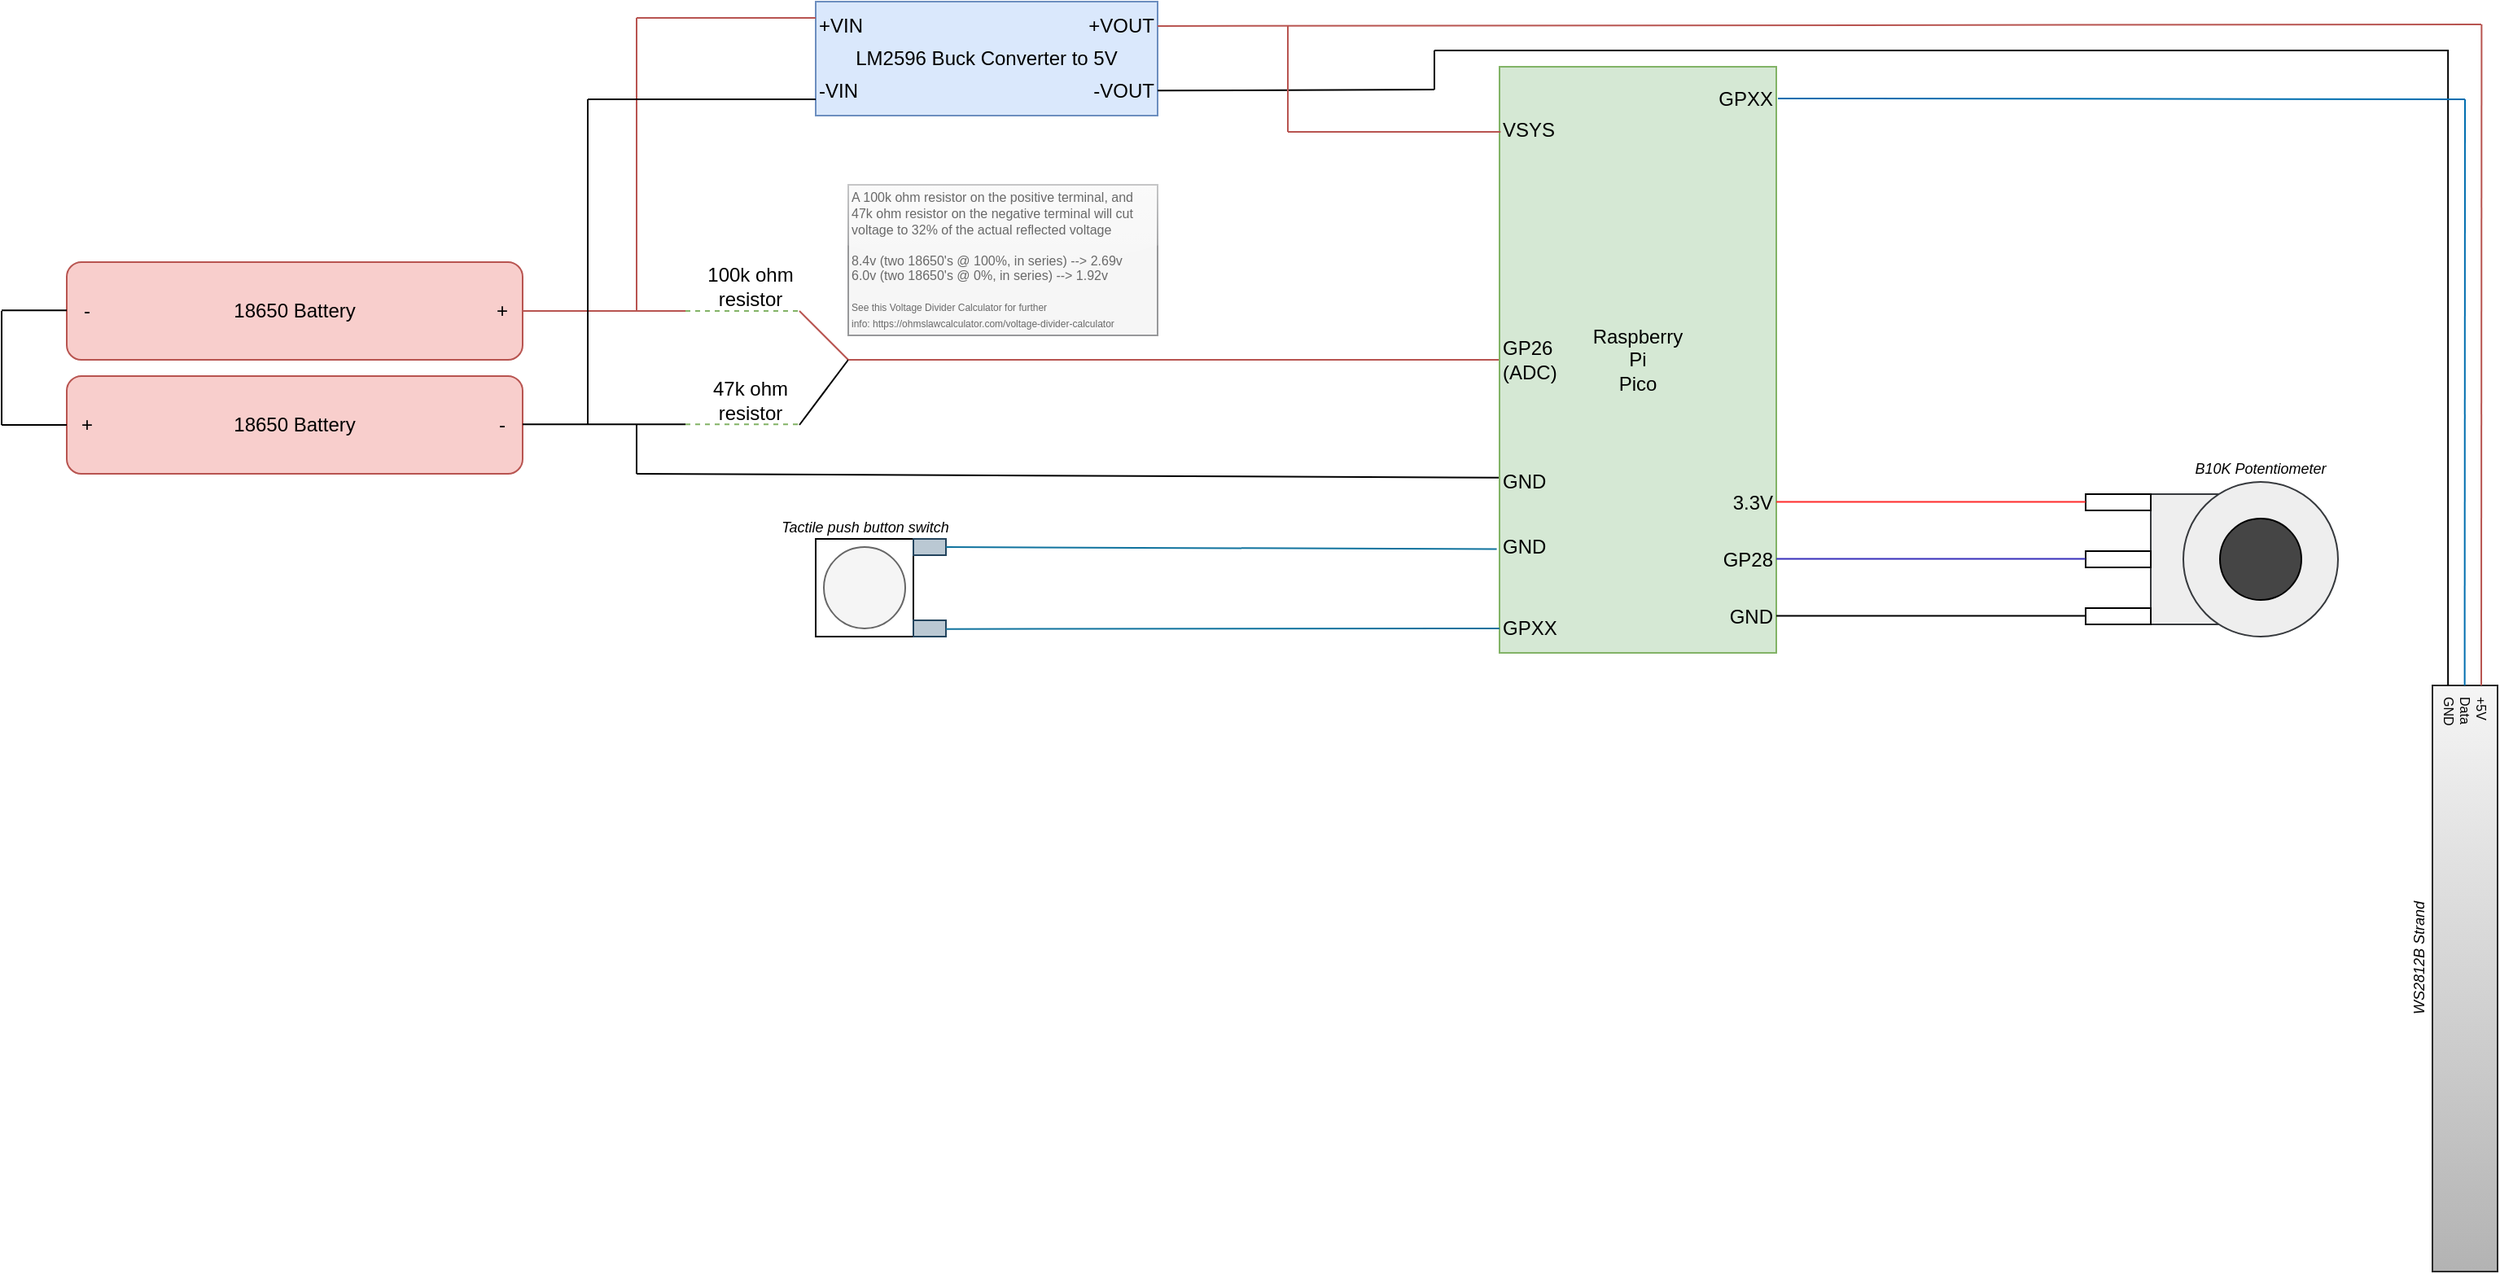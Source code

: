 <mxfile version="24.6.4" type="device">
  <diagram name="Page-1" id="AIk0Q2GmdtSzgIbApq3y">
    <mxGraphModel dx="927" dy="517" grid="1" gridSize="10" guides="1" tooltips="1" connect="1" arrows="1" fold="1" page="1" pageScale="1" pageWidth="850" pageHeight="1100" math="0" shadow="0">
      <root>
        <mxCell id="0" />
        <mxCell id="1" parent="0" />
        <mxCell id="WOSnY5D1xwaBjITCGNbo-13" value="" style="rounded=0;whiteSpace=wrap;html=1;fillColor=#eeeeee;strokeColor=#36393d;" vertex="1" parent="1">
          <mxGeometry x="1470" y="342.5" width="60" height="80" as="geometry" />
        </mxCell>
        <mxCell id="5yJc1-C0Uq-N8i1GRbMO-1" value="18650 Battery" style="rounded=1;whiteSpace=wrap;html=1;fillColor=#f8cecc;strokeColor=#b85450;" parent="1" vertex="1">
          <mxGeometry x="190" y="200" width="280" height="60" as="geometry" />
        </mxCell>
        <mxCell id="5yJc1-C0Uq-N8i1GRbMO-2" value="+" style="text;html=1;align=center;verticalAlign=middle;whiteSpace=wrap;rounded=0;" parent="1" vertex="1">
          <mxGeometry x="445" y="215" width="25" height="30" as="geometry" />
        </mxCell>
        <mxCell id="5yJc1-C0Uq-N8i1GRbMO-3" value="-" style="text;html=1;align=center;verticalAlign=middle;whiteSpace=wrap;rounded=0;" parent="1" vertex="1">
          <mxGeometry x="190" y="215" width="25" height="30" as="geometry" />
        </mxCell>
        <mxCell id="5yJc1-C0Uq-N8i1GRbMO-5" value="18650 Battery" style="rounded=1;whiteSpace=wrap;html=1;fillColor=#f8cecc;strokeColor=#b85450;" parent="1" vertex="1">
          <mxGeometry x="190" y="270" width="280" height="60" as="geometry" />
        </mxCell>
        <mxCell id="5yJc1-C0Uq-N8i1GRbMO-6" value="-" style="text;html=1;align=center;verticalAlign=middle;whiteSpace=wrap;rounded=0;" parent="1" vertex="1">
          <mxGeometry x="445" y="285" width="25" height="30" as="geometry" />
        </mxCell>
        <mxCell id="5yJc1-C0Uq-N8i1GRbMO-7" value="+" style="text;html=1;align=center;verticalAlign=middle;whiteSpace=wrap;rounded=0;" parent="1" vertex="1">
          <mxGeometry x="190" y="285" width="25" height="30" as="geometry" />
        </mxCell>
        <mxCell id="5yJc1-C0Uq-N8i1GRbMO-8" value="" style="endArrow=none;html=1;rounded=0;" parent="1" edge="1">
          <mxGeometry width="50" height="50" relative="1" as="geometry">
            <mxPoint x="190" y="300" as="sourcePoint" />
            <mxPoint x="150" y="300" as="targetPoint" />
          </mxGeometry>
        </mxCell>
        <mxCell id="5yJc1-C0Uq-N8i1GRbMO-9" value="" style="endArrow=none;html=1;rounded=0;" parent="1" edge="1">
          <mxGeometry width="50" height="50" relative="1" as="geometry">
            <mxPoint x="150" y="230" as="sourcePoint" />
            <mxPoint x="150" y="300" as="targetPoint" />
          </mxGeometry>
        </mxCell>
        <mxCell id="5yJc1-C0Uq-N8i1GRbMO-10" value="" style="endArrow=none;html=1;rounded=0;" parent="1" edge="1">
          <mxGeometry width="50" height="50" relative="1" as="geometry">
            <mxPoint x="190" y="229.66" as="sourcePoint" />
            <mxPoint x="150" y="229.66" as="targetPoint" />
          </mxGeometry>
        </mxCell>
        <mxCell id="5yJc1-C0Uq-N8i1GRbMO-11" value="" style="endArrow=none;html=1;rounded=0;exitX=1;exitY=0.5;exitDx=0;exitDy=0;fillColor=#f8cecc;strokeColor=#b85450;" parent="1" source="5yJc1-C0Uq-N8i1GRbMO-1" edge="1">
          <mxGeometry width="50" height="50" relative="1" as="geometry">
            <mxPoint x="560" y="360" as="sourcePoint" />
            <mxPoint x="570" y="230" as="targetPoint" />
          </mxGeometry>
        </mxCell>
        <mxCell id="5yJc1-C0Uq-N8i1GRbMO-12" value="" style="endArrow=none;html=1;rounded=0;exitX=1;exitY=0.5;exitDx=0;exitDy=0;" parent="1" edge="1">
          <mxGeometry width="50" height="50" relative="1" as="geometry">
            <mxPoint x="470" y="299.66" as="sourcePoint" />
            <mxPoint x="570" y="299.66" as="targetPoint" />
          </mxGeometry>
        </mxCell>
        <mxCell id="5yJc1-C0Uq-N8i1GRbMO-13" value="" style="endArrow=none;dashed=1;html=1;rounded=0;fillColor=#d5e8d4;strokeColor=#82b366;" parent="1" edge="1">
          <mxGeometry width="50" height="50" relative="1" as="geometry">
            <mxPoint x="570" y="230" as="sourcePoint" />
            <mxPoint x="640" y="230" as="targetPoint" />
          </mxGeometry>
        </mxCell>
        <mxCell id="5yJc1-C0Uq-N8i1GRbMO-14" value="" style="endArrow=none;dashed=1;html=1;rounded=0;fillColor=#d5e8d4;strokeColor=#82b366;" parent="1" edge="1">
          <mxGeometry width="50" height="50" relative="1" as="geometry">
            <mxPoint x="570" y="299.66" as="sourcePoint" />
            <mxPoint x="640" y="299.66" as="targetPoint" />
          </mxGeometry>
        </mxCell>
        <mxCell id="5yJc1-C0Uq-N8i1GRbMO-15" value="100k ohm resistor" style="text;html=1;align=center;verticalAlign=middle;whiteSpace=wrap;rounded=0;" parent="1" vertex="1">
          <mxGeometry x="580" y="200" width="60" height="30" as="geometry" />
        </mxCell>
        <mxCell id="5yJc1-C0Uq-N8i1GRbMO-16" value="47k ohm resistor" style="text;html=1;align=center;verticalAlign=middle;whiteSpace=wrap;rounded=0;" parent="1" vertex="1">
          <mxGeometry x="580" y="270" width="60" height="30" as="geometry" />
        </mxCell>
        <mxCell id="5yJc1-C0Uq-N8i1GRbMO-17" value="" style="endArrow=none;html=1;rounded=0;" parent="1" edge="1">
          <mxGeometry width="50" height="50" relative="1" as="geometry">
            <mxPoint x="540" y="330" as="sourcePoint" />
            <mxPoint x="540" y="300" as="targetPoint" />
          </mxGeometry>
        </mxCell>
        <mxCell id="5yJc1-C0Uq-N8i1GRbMO-18" value="" style="endArrow=none;html=1;rounded=0;entryX=1;entryY=1;entryDx=0;entryDy=0;fillColor=#f8cecc;strokeColor=#b85450;" parent="1" target="5yJc1-C0Uq-N8i1GRbMO-15" edge="1">
          <mxGeometry width="50" height="50" relative="1" as="geometry">
            <mxPoint x="670" y="260" as="sourcePoint" />
            <mxPoint x="610" y="310" as="targetPoint" />
          </mxGeometry>
        </mxCell>
        <mxCell id="5yJc1-C0Uq-N8i1GRbMO-19" value="" style="endArrow=none;html=1;rounded=0;exitX=1;exitY=0.5;exitDx=0;exitDy=0;" parent="1" edge="1">
          <mxGeometry width="50" height="50" relative="1" as="geometry">
            <mxPoint x="640" y="300.0" as="sourcePoint" />
            <mxPoint x="670" y="260" as="targetPoint" />
          </mxGeometry>
        </mxCell>
        <mxCell id="5yJc1-C0Uq-N8i1GRbMO-20" value="" style="endArrow=none;html=1;rounded=0;fillColor=#f8cecc;strokeColor=#b85450;entryX=0;entryY=0.5;entryDx=0;entryDy=0;" parent="1" target="5yJc1-C0Uq-N8i1GRbMO-24" edge="1">
          <mxGeometry width="50" height="50" relative="1" as="geometry">
            <mxPoint x="670" y="260" as="sourcePoint" />
            <mxPoint x="750" y="260" as="targetPoint" />
          </mxGeometry>
        </mxCell>
        <mxCell id="5yJc1-C0Uq-N8i1GRbMO-21" value="" style="endArrow=none;html=1;rounded=0;exitX=0.001;exitY=0.84;exitDx=0;exitDy=0;exitPerimeter=0;" parent="1" edge="1">
          <mxGeometry width="50" height="50" relative="1" as="geometry">
            <mxPoint x="1070.17" y="332.4" as="sourcePoint" />
            <mxPoint x="540" y="330" as="targetPoint" />
          </mxGeometry>
        </mxCell>
        <mxCell id="5yJc1-C0Uq-N8i1GRbMO-24" value="Raspberry&lt;div&gt;Pi&lt;/div&gt;&lt;div&gt;Pico&lt;/div&gt;" style="rounded=0;whiteSpace=wrap;html=1;fillColor=#d5e8d4;strokeColor=#82b366;" parent="1" vertex="1">
          <mxGeometry x="1070" y="80" width="170" height="360" as="geometry" />
        </mxCell>
        <mxCell id="5yJc1-C0Uq-N8i1GRbMO-25" value="GND" style="text;html=1;align=left;verticalAlign=middle;whiteSpace=wrap;rounded=0;" parent="1" vertex="1">
          <mxGeometry x="1070" y="320" width="60" height="30" as="geometry" />
        </mxCell>
        <mxCell id="5yJc1-C0Uq-N8i1GRbMO-26" value="GP26 (ADC)" style="text;html=1;align=left;verticalAlign=middle;whiteSpace=wrap;rounded=0;" parent="1" vertex="1">
          <mxGeometry x="1070" y="245" width="60" height="30" as="geometry" />
        </mxCell>
        <mxCell id="5yJc1-C0Uq-N8i1GRbMO-27" value="" style="endArrow=none;html=1;rounded=0;" parent="1" edge="1">
          <mxGeometry width="50" height="50" relative="1" as="geometry">
            <mxPoint x="510" y="300" as="sourcePoint" />
            <mxPoint x="510" y="100" as="targetPoint" />
          </mxGeometry>
        </mxCell>
        <mxCell id="5yJc1-C0Uq-N8i1GRbMO-28" value="" style="endArrow=none;html=1;rounded=0;exitX=1;exitY=0.5;exitDx=0;exitDy=0;fillColor=#f8cecc;strokeColor=#b85450;" parent="1" edge="1">
          <mxGeometry width="50" height="50" relative="1" as="geometry">
            <mxPoint x="540" y="230" as="sourcePoint" />
            <mxPoint x="540" y="50" as="targetPoint" />
          </mxGeometry>
        </mxCell>
        <mxCell id="5yJc1-C0Uq-N8i1GRbMO-29" value="LM2596 Buck Converter to 5V" style="rounded=0;whiteSpace=wrap;html=1;fillColor=#dae8fc;strokeColor=#6c8ebf;" parent="1" vertex="1">
          <mxGeometry x="650" y="40" width="210" height="70" as="geometry" />
        </mxCell>
        <mxCell id="5yJc1-C0Uq-N8i1GRbMO-30" value="" style="endArrow=none;html=1;rounded=0;" parent="1" edge="1">
          <mxGeometry width="50" height="50" relative="1" as="geometry">
            <mxPoint x="510" y="100" as="sourcePoint" />
            <mxPoint x="650" y="100.0" as="targetPoint" />
          </mxGeometry>
        </mxCell>
        <mxCell id="5yJc1-C0Uq-N8i1GRbMO-31" value="" style="endArrow=none;html=1;rounded=0;fillColor=#f8cecc;strokeColor=#b85450;" parent="1" edge="1">
          <mxGeometry width="50" height="50" relative="1" as="geometry">
            <mxPoint x="540" y="50" as="sourcePoint" />
            <mxPoint x="650" y="50" as="targetPoint" />
          </mxGeometry>
        </mxCell>
        <mxCell id="5yJc1-C0Uq-N8i1GRbMO-32" value="+VIN" style="text;html=1;align=left;verticalAlign=middle;whiteSpace=wrap;rounded=0;" parent="1" vertex="1">
          <mxGeometry x="650" y="40" width="60" height="30" as="geometry" />
        </mxCell>
        <mxCell id="5yJc1-C0Uq-N8i1GRbMO-33" value="-VIN" style="text;html=1;align=left;verticalAlign=middle;whiteSpace=wrap;rounded=0;" parent="1" vertex="1">
          <mxGeometry x="650" y="80" width="60" height="30" as="geometry" />
        </mxCell>
        <mxCell id="5yJc1-C0Uq-N8i1GRbMO-34" value="+VOUT" style="text;html=1;align=right;verticalAlign=middle;whiteSpace=wrap;rounded=0;" parent="1" vertex="1">
          <mxGeometry x="800" y="40" width="60" height="30" as="geometry" />
        </mxCell>
        <mxCell id="5yJc1-C0Uq-N8i1GRbMO-35" value="-VOUT" style="text;html=1;align=right;verticalAlign=middle;whiteSpace=wrap;rounded=0;" parent="1" vertex="1">
          <mxGeometry x="800" y="80" width="60" height="30" as="geometry" />
        </mxCell>
        <mxCell id="5yJc1-C0Uq-N8i1GRbMO-37" value="" style="endArrow=none;html=1;rounded=0;exitX=1;exitY=0.5;exitDx=0;exitDy=0;fillColor=#f8cecc;strokeColor=#B85450;" parent="1" source="5yJc1-C0Uq-N8i1GRbMO-34" edge="1">
          <mxGeometry width="50" height="50" relative="1" as="geometry">
            <mxPoint x="1000" y="40" as="sourcePoint" />
            <mxPoint x="1673" y="54" as="targetPoint" />
          </mxGeometry>
        </mxCell>
        <mxCell id="5yJc1-C0Uq-N8i1GRbMO-38" value="" style="endArrow=none;html=1;rounded=0;exitX=1;exitY=0.5;exitDx=0;exitDy=0;fillColor=#f8cecc;strokeColor=#000000;" parent="1" edge="1">
          <mxGeometry width="50" height="50" relative="1" as="geometry">
            <mxPoint x="860" y="94.66" as="sourcePoint" />
            <mxPoint x="1030" y="94" as="targetPoint" />
          </mxGeometry>
        </mxCell>
        <mxCell id="5yJc1-C0Uq-N8i1GRbMO-39" value="" style="endArrow=none;html=1;rounded=0;exitX=1;exitY=0.5;exitDx=0;exitDy=0;fillColor=#f8cecc;strokeColor=#b85450;" parent="1" edge="1">
          <mxGeometry width="50" height="50" relative="1" as="geometry">
            <mxPoint x="940" y="55" as="sourcePoint" />
            <mxPoint x="940" y="120" as="targetPoint" />
          </mxGeometry>
        </mxCell>
        <mxCell id="5yJc1-C0Uq-N8i1GRbMO-40" value="" style="endArrow=none;html=1;rounded=0;fillColor=#f8cecc;strokeColor=#b85450;entryX=0.004;entryY=0.111;entryDx=0;entryDy=0;entryPerimeter=0;" parent="1" target="5yJc1-C0Uq-N8i1GRbMO-24" edge="1">
          <mxGeometry width="50" height="50" relative="1" as="geometry">
            <mxPoint x="940" y="120" as="sourcePoint" />
            <mxPoint x="990" y="165" as="targetPoint" />
          </mxGeometry>
        </mxCell>
        <mxCell id="5yJc1-C0Uq-N8i1GRbMO-41" value="VSYS" style="text;html=1;align=left;verticalAlign=middle;whiteSpace=wrap;rounded=0;" parent="1" vertex="1">
          <mxGeometry x="1070" y="104" width="60" height="30" as="geometry" />
        </mxCell>
        <mxCell id="5yJc1-C0Uq-N8i1GRbMO-42" value="" style="endArrow=none;html=1;rounded=0;fillColor=#f8cecc;strokeColor=#000000;" parent="1" edge="1">
          <mxGeometry width="50" height="50" relative="1" as="geometry">
            <mxPoint x="1030" y="94" as="sourcePoint" />
            <mxPoint x="1030" y="70" as="targetPoint" />
          </mxGeometry>
        </mxCell>
        <mxCell id="5yJc1-C0Uq-N8i1GRbMO-43" value="" style="endArrow=none;html=1;rounded=0;fillColor=#f8cecc;strokeColor=#000000;" parent="1" edge="1">
          <mxGeometry width="50" height="50" relative="1" as="geometry">
            <mxPoint x="1030" y="70" as="sourcePoint" />
            <mxPoint x="1653" y="70" as="targetPoint" />
          </mxGeometry>
        </mxCell>
        <mxCell id="5yJc1-C0Uq-N8i1GRbMO-44" value="" style="rounded=0;whiteSpace=wrap;html=1;fillColor=#f5f5f5;gradientColor=#b3b3b3;strokeColor=#2B2B2B;" parent="1" vertex="1">
          <mxGeometry x="1643" y="460" width="40" height="360" as="geometry" />
        </mxCell>
        <mxCell id="5yJc1-C0Uq-N8i1GRbMO-47" value="+5V" style="text;html=1;align=left;verticalAlign=middle;whiteSpace=wrap;rounded=0;fontSize=8;rotation=90;" parent="1" vertex="1">
          <mxGeometry x="1643" y="490" width="60" height="10" as="geometry" />
        </mxCell>
        <mxCell id="5yJc1-C0Uq-N8i1GRbMO-48" value="GND" style="text;html=1;align=left;verticalAlign=middle;whiteSpace=wrap;rounded=0;fontSize=8;rotation=90;" parent="1" vertex="1">
          <mxGeometry x="1623" y="490" width="60" height="10" as="geometry" />
        </mxCell>
        <mxCell id="5yJc1-C0Uq-N8i1GRbMO-49" value="Data" style="text;html=1;align=left;verticalAlign=middle;whiteSpace=wrap;rounded=0;fontSize=8;rotation=90;" parent="1" vertex="1">
          <mxGeometry x="1633" y="490" width="60" height="10" as="geometry" />
        </mxCell>
        <mxCell id="5yJc1-C0Uq-N8i1GRbMO-87" value="" style="endArrow=none;html=1;rounded=0;fillColor=#f8cecc;strokeColor=#B85450;" parent="1" edge="1">
          <mxGeometry width="50" height="50" relative="1" as="geometry">
            <mxPoint x="1673.0" y="460" as="sourcePoint" />
            <mxPoint x="1673.2" y="54" as="targetPoint" />
          </mxGeometry>
        </mxCell>
        <mxCell id="5yJc1-C0Uq-N8i1GRbMO-94" value="" style="endArrow=none;html=1;rounded=0;fillColor=#f8cecc;strokeColor=#000000;" parent="1" edge="1">
          <mxGeometry width="50" height="50" relative="1" as="geometry">
            <mxPoint x="1652.58" y="460" as="sourcePoint" />
            <mxPoint x="1652.58" y="70" as="targetPoint" />
          </mxGeometry>
        </mxCell>
        <mxCell id="5yJc1-C0Uq-N8i1GRbMO-96" value="" style="endArrow=none;html=1;rounded=0;fillColor=#1ba1e2;strokeColor=#006EAF;" parent="1" edge="1">
          <mxGeometry width="50" height="50" relative="1" as="geometry">
            <mxPoint x="1662.8" y="460" as="sourcePoint" />
            <mxPoint x="1663" y="100" as="targetPoint" />
          </mxGeometry>
        </mxCell>
        <mxCell id="5yJc1-C0Uq-N8i1GRbMO-97" value="" style="endArrow=none;html=1;rounded=0;fillColor=#1ba1e2;strokeColor=#006EAF;exitX=1.006;exitY=0.054;exitDx=0;exitDy=0;exitPerimeter=0;" parent="1" source="5yJc1-C0Uq-N8i1GRbMO-24" edge="1">
          <mxGeometry width="50" height="50" relative="1" as="geometry">
            <mxPoint x="1310" y="100" as="sourcePoint" />
            <mxPoint x="1663" y="100" as="targetPoint" />
          </mxGeometry>
        </mxCell>
        <mxCell id="5yJc1-C0Uq-N8i1GRbMO-98" value="GPXX" style="text;html=1;align=right;verticalAlign=middle;whiteSpace=wrap;rounded=0;" parent="1" vertex="1">
          <mxGeometry x="1180" y="85" width="60" height="30" as="geometry" />
        </mxCell>
        <mxCell id="5yJc1-C0Uq-N8i1GRbMO-126" value="A 100k ohm resistor on the positive terminal, and 47k ohm resistor on the negative terminal will cut voltage to 32% of the actual reflected voltage&lt;div style=&quot;font-size: 8px;&quot;&gt;&lt;br style=&quot;font-size: 8px;&quot;&gt;&lt;/div&gt;&lt;div style=&quot;font-size: 8px;&quot;&gt;8.4v (two 18650&#39;s @ 100%, in series) --&amp;gt; 2.69v&lt;/div&gt;&lt;div style=&quot;font-size: 8px;&quot;&gt;6.0v (two 18650&#39;s @ 0%, in series) --&amp;gt; 1.92v&lt;/div&gt;&lt;div style=&quot;font-size: 8px;&quot;&gt;&lt;br&gt;&lt;/div&gt;&lt;div style=&quot;&quot;&gt;&lt;font style=&quot;font-size: 6px;&quot;&gt;See this Voltage Divider Calculator for further info:&amp;nbsp;https://ohmslawcalculator.com/voltage-divider-calculator&lt;/font&gt;&lt;/div&gt;" style="text;html=1;align=left;verticalAlign=middle;whiteSpace=wrap;rounded=0;fontSize=8;fillColor=#eeeeee;strokeColor=#36393d;opacity=50;glass=1;fontColor=#696969;" parent="1" vertex="1">
          <mxGeometry x="670" y="152.5" width="190" height="92.5" as="geometry" />
        </mxCell>
        <mxCell id="WOSnY5D1xwaBjITCGNbo-1" value="" style="rounded=0;whiteSpace=wrap;html=1;" vertex="1" parent="1">
          <mxGeometry x="650" y="370" width="60" height="60" as="geometry" />
        </mxCell>
        <mxCell id="WOSnY5D1xwaBjITCGNbo-2" value="" style="ellipse;whiteSpace=wrap;html=1;aspect=fixed;fillColor=#f5f5f5;fontColor=#333333;strokeColor=#666666;" vertex="1" parent="1">
          <mxGeometry x="655" y="375" width="50" height="50" as="geometry" />
        </mxCell>
        <mxCell id="WOSnY5D1xwaBjITCGNbo-4" value="" style="rounded=0;whiteSpace=wrap;html=1;fillColor=#bac8d3;strokeColor=#23445d;" vertex="1" parent="1">
          <mxGeometry x="710" y="370" width="20" height="10" as="geometry" />
        </mxCell>
        <mxCell id="WOSnY5D1xwaBjITCGNbo-5" value="" style="rounded=0;whiteSpace=wrap;html=1;fillColor=#bac8d3;strokeColor=#23445d;" vertex="1" parent="1">
          <mxGeometry x="710" y="420" width="20" height="10" as="geometry" />
        </mxCell>
        <mxCell id="WOSnY5D1xwaBjITCGNbo-6" value="" style="endArrow=none;html=1;rounded=0;exitX=1;exitY=0.5;exitDx=0;exitDy=0;entryX=-0.01;entryY=0.823;entryDx=0;entryDy=0;entryPerimeter=0;fillColor=#b1ddf0;strokeColor=#10739e;" edge="1" parent="1" source="WOSnY5D1xwaBjITCGNbo-4" target="5yJc1-C0Uq-N8i1GRbMO-24">
          <mxGeometry width="50" height="50" relative="1" as="geometry">
            <mxPoint x="770" y="390" as="sourcePoint" />
            <mxPoint x="820" y="340" as="targetPoint" />
          </mxGeometry>
        </mxCell>
        <mxCell id="WOSnY5D1xwaBjITCGNbo-7" value="GND" style="text;html=1;align=left;verticalAlign=middle;whiteSpace=wrap;rounded=0;" vertex="1" parent="1">
          <mxGeometry x="1070" y="360" width="60" height="30" as="geometry" />
        </mxCell>
        <mxCell id="WOSnY5D1xwaBjITCGNbo-9" value="" style="endArrow=none;html=1;rounded=0;exitX=1;exitY=0.5;exitDx=0;exitDy=0;fillColor=#b1ddf0;strokeColor=#10739e;targetPerimeterSpacing=0;" edge="1" parent="1">
          <mxGeometry width="50" height="50" relative="1" as="geometry">
            <mxPoint x="730" y="425.32" as="sourcePoint" />
            <mxPoint x="1070" y="425" as="targetPoint" />
          </mxGeometry>
        </mxCell>
        <mxCell id="WOSnY5D1xwaBjITCGNbo-10" value="GPXX" style="text;html=1;align=left;verticalAlign=middle;whiteSpace=wrap;rounded=0;" vertex="1" parent="1">
          <mxGeometry x="1070" y="410" width="60" height="30" as="geometry" />
        </mxCell>
        <mxCell id="WOSnY5D1xwaBjITCGNbo-11" value="" style="ellipse;whiteSpace=wrap;html=1;aspect=fixed;fillColor=#eeeeee;strokeColor=#36393d;" vertex="1" parent="1">
          <mxGeometry x="1490" y="335" width="95" height="95" as="geometry" />
        </mxCell>
        <mxCell id="WOSnY5D1xwaBjITCGNbo-12" value="" style="ellipse;whiteSpace=wrap;html=1;aspect=fixed;fillColor=#454545;" vertex="1" parent="1">
          <mxGeometry x="1512.5" y="357.5" width="50" height="50" as="geometry" />
        </mxCell>
        <mxCell id="WOSnY5D1xwaBjITCGNbo-14" value="" style="rounded=0;whiteSpace=wrap;html=1;" vertex="1" parent="1">
          <mxGeometry x="1430" y="342.5" width="40" height="10" as="geometry" />
        </mxCell>
        <mxCell id="WOSnY5D1xwaBjITCGNbo-15" value="" style="rounded=0;whiteSpace=wrap;html=1;" vertex="1" parent="1">
          <mxGeometry x="1430" y="412.5" width="40" height="10" as="geometry" />
        </mxCell>
        <mxCell id="WOSnY5D1xwaBjITCGNbo-16" value="" style="rounded=0;whiteSpace=wrap;html=1;" vertex="1" parent="1">
          <mxGeometry x="1430" y="377.5" width="40" height="10" as="geometry" />
        </mxCell>
        <mxCell id="WOSnY5D1xwaBjITCGNbo-17" value="" style="endArrow=none;html=1;rounded=0;strokeColor=#FF2B2B;" edge="1" parent="1">
          <mxGeometry width="50" height="50" relative="1" as="geometry">
            <mxPoint x="1240" y="347.3" as="sourcePoint" />
            <mxPoint x="1430" y="347.3" as="targetPoint" />
          </mxGeometry>
        </mxCell>
        <mxCell id="WOSnY5D1xwaBjITCGNbo-18" value="" style="endArrow=none;html=1;rounded=0;fillColor=#cce5ff;strokeColor=#372EBA;" edge="1" parent="1">
          <mxGeometry width="50" height="50" relative="1" as="geometry">
            <mxPoint x="1240" y="382.3" as="sourcePoint" />
            <mxPoint x="1430" y="382.3" as="targetPoint" />
          </mxGeometry>
        </mxCell>
        <mxCell id="WOSnY5D1xwaBjITCGNbo-19" value="" style="endArrow=none;html=1;rounded=0;" edge="1" parent="1">
          <mxGeometry width="50" height="50" relative="1" as="geometry">
            <mxPoint x="1240" y="417.3" as="sourcePoint" />
            <mxPoint x="1430" y="417.3" as="targetPoint" />
          </mxGeometry>
        </mxCell>
        <mxCell id="WOSnY5D1xwaBjITCGNbo-20" value="3.3V" style="text;html=1;align=right;verticalAlign=middle;whiteSpace=wrap;rounded=0;" vertex="1" parent="1">
          <mxGeometry x="1180" y="332.5" width="60" height="30" as="geometry" />
        </mxCell>
        <mxCell id="WOSnY5D1xwaBjITCGNbo-21" value="GP28" style="text;html=1;align=right;verticalAlign=middle;whiteSpace=wrap;rounded=0;" vertex="1" parent="1">
          <mxGeometry x="1180" y="367.5" width="60" height="30" as="geometry" />
        </mxCell>
        <mxCell id="WOSnY5D1xwaBjITCGNbo-22" value="GND" style="text;html=1;align=right;verticalAlign=middle;whiteSpace=wrap;rounded=0;" vertex="1" parent="1">
          <mxGeometry x="1180" y="402.5" width="60" height="30" as="geometry" />
        </mxCell>
        <mxCell id="WOSnY5D1xwaBjITCGNbo-23" value="B10K Potentiometer" style="text;html=1;align=center;verticalAlign=middle;whiteSpace=wrap;rounded=0;fontSize=9;fontStyle=2" vertex="1" parent="1">
          <mxGeometry x="1471.25" y="319" width="132.5" height="15" as="geometry" />
        </mxCell>
        <mxCell id="WOSnY5D1xwaBjITCGNbo-24" value="WS2812B Strand" style="text;html=1;align=center;verticalAlign=middle;whiteSpace=wrap;rounded=0;fontSize=9;fontStyle=2;rotation=-90;" vertex="1" parent="1">
          <mxGeometry x="1568" y="620" width="132.5" height="15" as="geometry" />
        </mxCell>
        <mxCell id="WOSnY5D1xwaBjITCGNbo-25" value="Tactile push button switch" style="text;html=1;align=center;verticalAlign=middle;whiteSpace=wrap;rounded=0;fontSize=9;fontStyle=2" vertex="1" parent="1">
          <mxGeometry x="613.75" y="355" width="132.5" height="15" as="geometry" />
        </mxCell>
      </root>
    </mxGraphModel>
  </diagram>
</mxfile>
